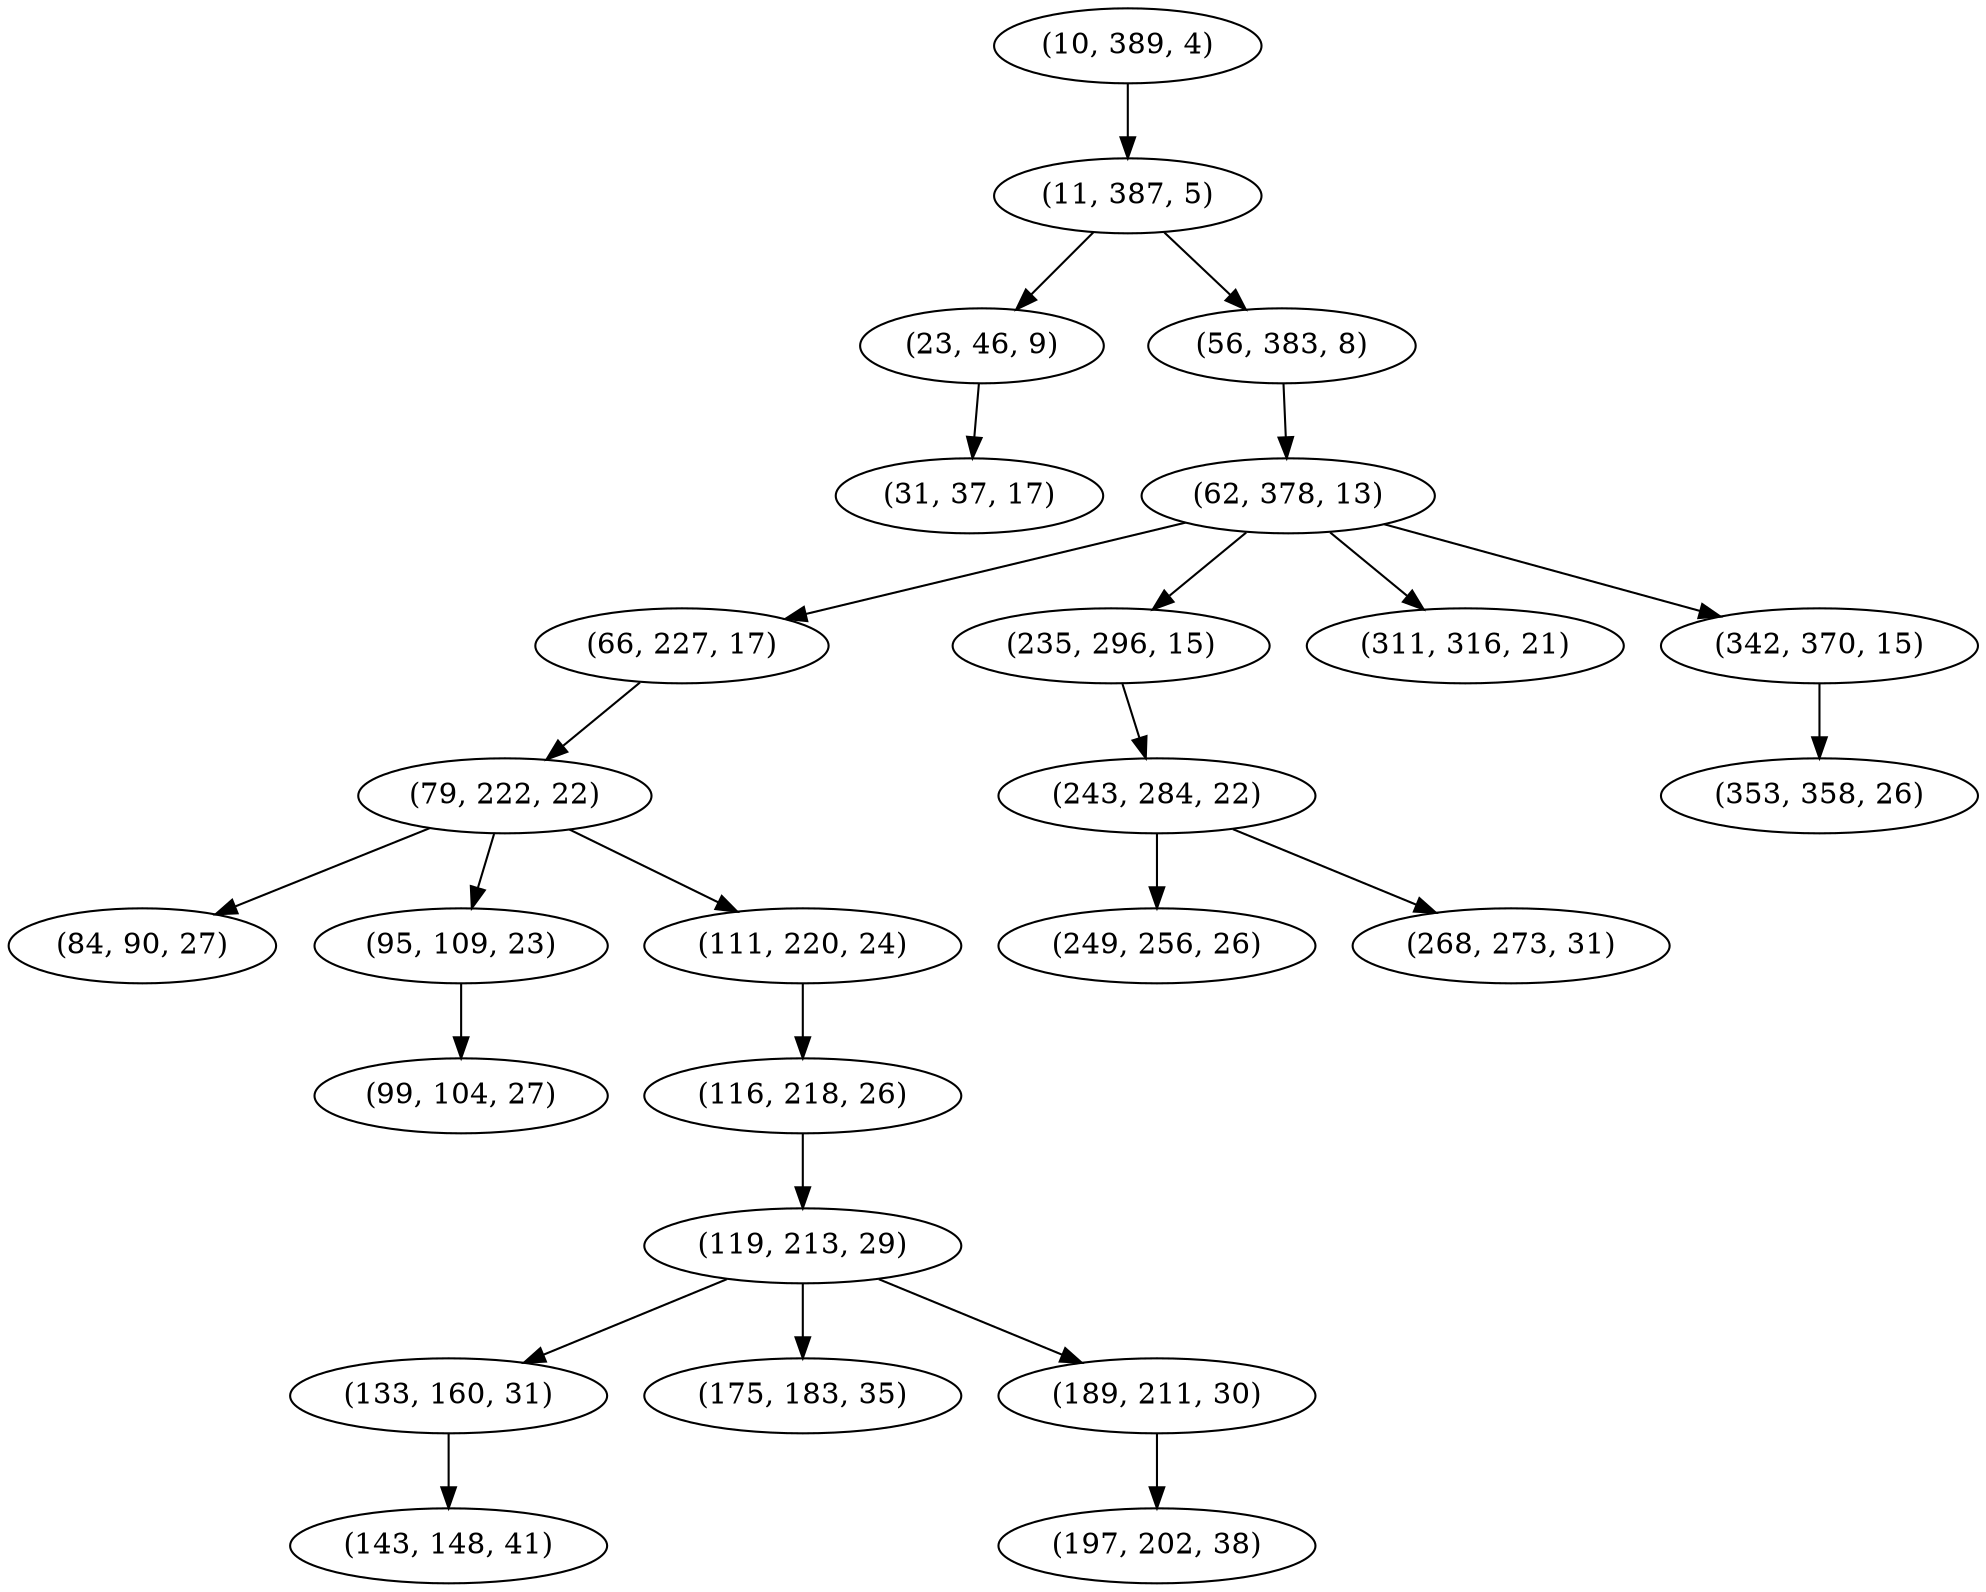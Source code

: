 digraph tree {
    "(10, 389, 4)";
    "(11, 387, 5)";
    "(23, 46, 9)";
    "(31, 37, 17)";
    "(56, 383, 8)";
    "(62, 378, 13)";
    "(66, 227, 17)";
    "(79, 222, 22)";
    "(84, 90, 27)";
    "(95, 109, 23)";
    "(99, 104, 27)";
    "(111, 220, 24)";
    "(116, 218, 26)";
    "(119, 213, 29)";
    "(133, 160, 31)";
    "(143, 148, 41)";
    "(175, 183, 35)";
    "(189, 211, 30)";
    "(197, 202, 38)";
    "(235, 296, 15)";
    "(243, 284, 22)";
    "(249, 256, 26)";
    "(268, 273, 31)";
    "(311, 316, 21)";
    "(342, 370, 15)";
    "(353, 358, 26)";
    "(10, 389, 4)" -> "(11, 387, 5)";
    "(11, 387, 5)" -> "(23, 46, 9)";
    "(11, 387, 5)" -> "(56, 383, 8)";
    "(23, 46, 9)" -> "(31, 37, 17)";
    "(56, 383, 8)" -> "(62, 378, 13)";
    "(62, 378, 13)" -> "(66, 227, 17)";
    "(62, 378, 13)" -> "(235, 296, 15)";
    "(62, 378, 13)" -> "(311, 316, 21)";
    "(62, 378, 13)" -> "(342, 370, 15)";
    "(66, 227, 17)" -> "(79, 222, 22)";
    "(79, 222, 22)" -> "(84, 90, 27)";
    "(79, 222, 22)" -> "(95, 109, 23)";
    "(79, 222, 22)" -> "(111, 220, 24)";
    "(95, 109, 23)" -> "(99, 104, 27)";
    "(111, 220, 24)" -> "(116, 218, 26)";
    "(116, 218, 26)" -> "(119, 213, 29)";
    "(119, 213, 29)" -> "(133, 160, 31)";
    "(119, 213, 29)" -> "(175, 183, 35)";
    "(119, 213, 29)" -> "(189, 211, 30)";
    "(133, 160, 31)" -> "(143, 148, 41)";
    "(189, 211, 30)" -> "(197, 202, 38)";
    "(235, 296, 15)" -> "(243, 284, 22)";
    "(243, 284, 22)" -> "(249, 256, 26)";
    "(243, 284, 22)" -> "(268, 273, 31)";
    "(342, 370, 15)" -> "(353, 358, 26)";
}
